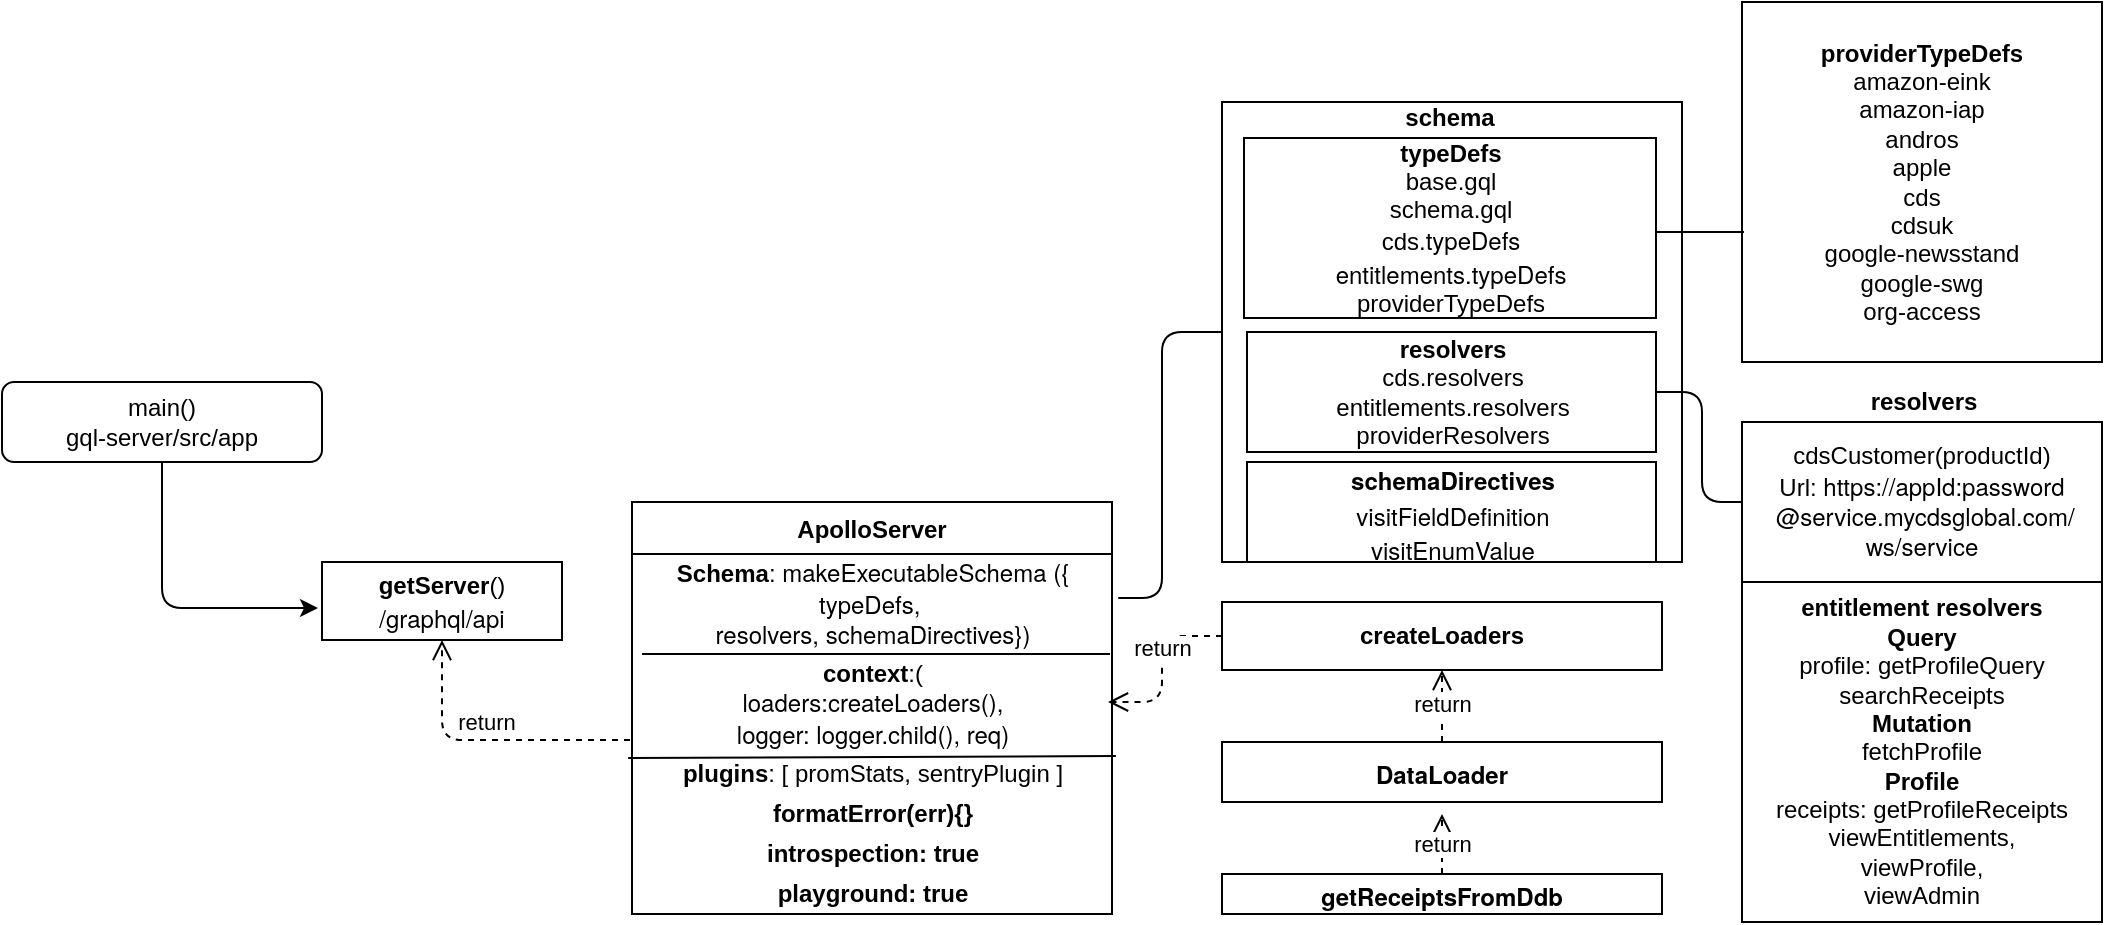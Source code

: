 <mxfile version="14.7.2" type="github">
  <diagram id="E7zNrIpVS-DUp3PcLUwh" name="Page-1">
    <mxGraphModel dx="890" dy="1691" grid="1" gridSize="10" guides="1" tooltips="1" connect="1" arrows="1" fold="1" page="1" pageScale="1" pageWidth="827" pageHeight="1169" math="0" shadow="0">
      <root>
        <mxCell id="0" />
        <mxCell id="1" parent="0" />
        <mxCell id="ZkSIE9dKAlqiwu79T06Q-46" value="" style="whiteSpace=wrap;html=1;aspect=fixed;" vertex="1" parent="1">
          <mxGeometry x="690" y="40" width="230" height="230" as="geometry" />
        </mxCell>
        <mxCell id="q5Ta2H6tURCDdhZDXxhP-8" value="main()&lt;br&gt;gql-server/src/app" style="rounded=1;whiteSpace=wrap;html=1;" parent="1" vertex="1">
          <mxGeometry x="80" y="180" width="160" height="40" as="geometry" />
        </mxCell>
        <mxCell id="q5Ta2H6tURCDdhZDXxhP-10" value="&lt;b&gt;getServer&lt;/b&gt;()&lt;br&gt;&lt;p class=&quot;p1&quot; style=&quot;margin: 0px ; font-stretch: normal ; line-height: normal ; font-family: &amp;#34;helvetica neue&amp;#34;&quot;&gt;/graphql/api&lt;/p&gt;" style="rounded=0;whiteSpace=wrap;html=1;" parent="1" vertex="1">
          <mxGeometry x="240" y="270" width="120" height="39" as="geometry" />
        </mxCell>
        <mxCell id="q5Ta2H6tURCDdhZDXxhP-11" value="" style="endArrow=classic;html=1;exitX=0.5;exitY=1;exitDx=0;exitDy=0;" parent="1" source="q5Ta2H6tURCDdhZDXxhP-8" edge="1">
          <mxGeometry width="50" height="50" relative="1" as="geometry">
            <mxPoint x="160" y="231" as="sourcePoint" />
            <mxPoint x="238" y="293" as="targetPoint" />
            <Array as="points">
              <mxPoint x="160" y="293" />
            </Array>
          </mxGeometry>
        </mxCell>
        <mxCell id="q5Ta2H6tURCDdhZDXxhP-19" value="return" style="html=1;verticalAlign=bottom;endArrow=open;dashed=1;endSize=8;" parent="1" edge="1">
          <mxGeometry relative="1" as="geometry">
            <mxPoint x="394" y="359" as="sourcePoint" />
            <mxPoint x="300" y="309" as="targetPoint" />
            <Array as="points">
              <mxPoint x="300" y="359" />
            </Array>
          </mxGeometry>
        </mxCell>
        <mxCell id="q5Ta2H6tURCDdhZDXxhP-29" value="ApolloServer" style="swimlane;fontStyle=1;align=center;verticalAlign=top;childLayout=stackLayout;horizontal=1;startSize=26;horizontalStack=0;resizeParent=1;resizeParentMax=0;resizeLast=0;collapsible=1;marginBottom=0;" parent="1" vertex="1">
          <mxGeometry x="395" y="240" width="240" height="206" as="geometry">
            <mxRectangle x="400" y="320" width="110" height="26" as="alternateBounds" />
          </mxGeometry>
        </mxCell>
        <mxCell id="q5Ta2H6tURCDdhZDXxhP-34" value="&lt;b&gt;Schema&lt;/b&gt;:&amp;nbsp;&lt;span style=&quot;font-family: &amp;#34;helvetica neue&amp;#34;&quot;&gt;makeExecutableSchema ({&lt;br&gt;&lt;/span&gt;&lt;span style=&quot;font-family: &amp;#34;helvetica neue&amp;#34;&quot;&gt;typeDefs,&amp;nbsp;&lt;br&gt;&lt;/span&gt;&lt;span style=&quot;font-family: &amp;#34;helvetica neue&amp;#34;&quot;&gt;resolvers,&lt;/span&gt;&lt;span style=&quot;font-family: &amp;#34;helvetica neue&amp;#34;&quot;&gt;&amp;nbsp;schemaDirectives&lt;/span&gt;&lt;span style=&quot;font-family: &amp;#34;helvetica neue&amp;#34;&quot;&gt;}&lt;/span&gt;&lt;span style=&quot;font-family: &amp;#34;helvetica neue&amp;#34;&quot;&gt;)&lt;/span&gt;" style="text;html=1;align=center;verticalAlign=middle;resizable=0;points=[];autosize=1;strokeColor=none;" parent="q5Ta2H6tURCDdhZDXxhP-29" vertex="1">
          <mxGeometry y="26" width="240" height="50" as="geometry" />
        </mxCell>
        <mxCell id="ZkSIE9dKAlqiwu79T06Q-50" value="" style="endArrow=none;html=1;entryX=0.996;entryY=0;entryDx=0;entryDy=0;entryPerimeter=0;exitX=0.021;exitY=0;exitDx=0;exitDy=0;exitPerimeter=0;" edge="1" parent="q5Ta2H6tURCDdhZDXxhP-29" source="ZkSIE9dKAlqiwu79T06Q-31" target="ZkSIE9dKAlqiwu79T06Q-31">
          <mxGeometry width="50" height="50" relative="1" as="geometry">
            <mxPoint x="-5" y="110" as="sourcePoint" />
            <mxPoint x="45" y="60" as="targetPoint" />
          </mxGeometry>
        </mxCell>
        <mxCell id="ZkSIE9dKAlqiwu79T06Q-31" value="&lt;b&gt;context&lt;/b&gt;:(&lt;br&gt;&lt;font face=&quot;helvetica neue&quot;&gt;loaders:createLoaders(), &lt;br&gt;logger: logger.child(), req)&lt;/font&gt;" style="text;html=1;align=center;verticalAlign=middle;resizable=0;points=[];autosize=1;strokeColor=none;" vertex="1" parent="q5Ta2H6tURCDdhZDXxhP-29">
          <mxGeometry y="76" width="240" height="50" as="geometry" />
        </mxCell>
        <mxCell id="ZkSIE9dKAlqiwu79T06Q-51" value="" style="endArrow=none;html=1;entryX=1.008;entryY=-0.25;entryDx=0;entryDy=0;entryPerimeter=0;exitX=-0.008;exitY=-0.2;exitDx=0;exitDy=0;exitPerimeter=0;" edge="1" parent="q5Ta2H6tURCDdhZDXxhP-29">
          <mxGeometry width="50" height="50" relative="1" as="geometry">
            <mxPoint x="-1.92" y="128" as="sourcePoint" />
            <mxPoint x="241.92" y="127" as="targetPoint" />
          </mxGeometry>
        </mxCell>
        <mxCell id="ZkSIE9dKAlqiwu79T06Q-41" value="&lt;b&gt;plugins&lt;/b&gt;: [ promStats, sentryPlugin ]" style="text;html=1;align=center;verticalAlign=middle;resizable=0;points=[];autosize=1;strokeColor=none;" vertex="1" parent="q5Ta2H6tURCDdhZDXxhP-29">
          <mxGeometry y="126" width="240" height="20" as="geometry" />
        </mxCell>
        <mxCell id="ZkSIE9dKAlqiwu79T06Q-42" value="&lt;b&gt;formatError(err){}&lt;/b&gt;" style="text;html=1;align=center;verticalAlign=middle;resizable=0;points=[];autosize=1;strokeColor=none;" vertex="1" parent="q5Ta2H6tURCDdhZDXxhP-29">
          <mxGeometry y="146" width="240" height="20" as="geometry" />
        </mxCell>
        <mxCell id="ZkSIE9dKAlqiwu79T06Q-43" value="&lt;b&gt;introspection: true&lt;/b&gt;" style="text;html=1;align=center;verticalAlign=middle;resizable=0;points=[];autosize=1;strokeColor=none;" vertex="1" parent="q5Ta2H6tURCDdhZDXxhP-29">
          <mxGeometry y="166" width="240" height="20" as="geometry" />
        </mxCell>
        <mxCell id="ZkSIE9dKAlqiwu79T06Q-44" value="&lt;b&gt;playground: true&lt;/b&gt;" style="text;html=1;align=center;verticalAlign=middle;resizable=0;points=[];autosize=1;strokeColor=none;" vertex="1" parent="q5Ta2H6tURCDdhZDXxhP-29">
          <mxGeometry y="186" width="240" height="20" as="geometry" />
        </mxCell>
        <mxCell id="q5Ta2H6tURCDdhZDXxhP-37" value="&lt;b&gt;typeDefs&lt;/b&gt;&lt;br&gt;base.gql&lt;br&gt;schema.gql&lt;br&gt;cds.&lt;span style=&quot;font-family: &amp;#34;helvetica neue&amp;#34;&quot;&gt;typeDefs&lt;br&gt;&lt;/span&gt;&lt;p class=&quot;p1&quot; style=&quot;margin: 0px ; font-stretch: normal ; line-height: normal ; font-family: &amp;#34;helvetica neue&amp;#34;&quot;&gt;entitlements.&lt;span&gt;typeDefs&lt;/span&gt;&lt;/p&gt;providerTypeDefs" style="html=1;" parent="1" vertex="1">
          <mxGeometry x="701" y="58" width="206" height="90" as="geometry" />
        </mxCell>
        <mxCell id="ZkSIE9dKAlqiwu79T06Q-3" value="&lt;b&gt;providerTypeDefs&lt;/b&gt;&lt;br&gt;amazon-eink&lt;br&gt;amazon-iap&lt;br&gt;andros&lt;br&gt;apple&lt;br&gt;cds&lt;br&gt;cdsuk&lt;br&gt;google-newsstand&lt;br&gt;google-swg&lt;br&gt;org-access" style="whiteSpace=wrap;html=1;aspect=fixed;" vertex="1" parent="1">
          <mxGeometry x="950" y="-10" width="180" height="180" as="geometry" />
        </mxCell>
        <mxCell id="ZkSIE9dKAlqiwu79T06Q-11" value="&lt;b&gt;resolvers&lt;/b&gt;&lt;br&gt;cds.resolvers&lt;br&gt;entitlements.resolvers&lt;br&gt;providerResolvers" style="rounded=0;whiteSpace=wrap;html=1;" vertex="1" parent="1">
          <mxGeometry x="702.5" y="155" width="204.5" height="60" as="geometry" />
        </mxCell>
        <mxCell id="ZkSIE9dKAlqiwu79T06Q-15" value="cdsCustomer(productId)&lt;br&gt;Url:&amp;nbsp;&lt;span style=&quot;font-family: &amp;#34;helvetica neue&amp;#34;&quot;&gt;https://appId:password&lt;br&gt;&amp;nbsp;@service.mycdsglobal.com/&lt;br&gt;ws/service&lt;/span&gt;" style="rounded=0;whiteSpace=wrap;html=1;" vertex="1" parent="1">
          <mxGeometry x="950" y="200" width="180" height="80" as="geometry" />
        </mxCell>
        <mxCell id="ZkSIE9dKAlqiwu79T06Q-18" value="&lt;b&gt;entitlement resolvers&lt;br&gt;Query&lt;/b&gt;&lt;br&gt;profile: getProfileQuery&lt;br&gt;searchReceipts&lt;br&gt;&lt;b&gt;Mutation&lt;/b&gt;&lt;br&gt;fetchProfile&lt;br&gt;&lt;b&gt;Profile&lt;/b&gt;&lt;br&gt;receipts: getProfileReceipts&lt;br&gt;viewEntitlements,&lt;br&gt;viewProfile,&lt;br&gt;viewAdmin" style="rounded=0;whiteSpace=wrap;html=1;" vertex="1" parent="1">
          <mxGeometry x="950" y="280" width="180" height="170" as="geometry" />
        </mxCell>
        <mxCell id="ZkSIE9dKAlqiwu79T06Q-24" value="&lt;p class=&quot;p1&quot; style=&quot;margin: 0px ; font-stretch: normal ; line-height: normal ; font-family: &amp;#34;helvetica neue&amp;#34;&quot;&gt;&lt;b&gt;schemaDirectives&lt;/b&gt;&lt;br&gt;visitFieldDefinition&lt;br&gt;&lt;/p&gt;&lt;p class=&quot;p1&quot; style=&quot;margin: 0px ; font-stretch: normal ; line-height: normal ; font-family: &amp;#34;helvetica neue&amp;#34;&quot;&gt;visitEnumValue&lt;/p&gt;" style="rounded=0;whiteSpace=wrap;html=1;" vertex="1" parent="1">
          <mxGeometry x="702.5" y="220" width="204.5" height="50" as="geometry" />
        </mxCell>
        <mxCell id="ZkSIE9dKAlqiwu79T06Q-48" value="" style="endArrow=none;html=1;exitX=1;exitY=0.5;exitDx=0;exitDy=0;" edge="1" parent="1">
          <mxGeometry width="50" height="50" relative="1" as="geometry">
            <mxPoint x="907" y="105" as="sourcePoint" />
            <mxPoint x="951" y="105" as="targetPoint" />
          </mxGeometry>
        </mxCell>
        <mxCell id="ZkSIE9dKAlqiwu79T06Q-49" value="&lt;b&gt;schema&lt;/b&gt;" style="text;html=1;strokeColor=none;fillColor=none;align=center;verticalAlign=middle;whiteSpace=wrap;rounded=0;" vertex="1" parent="1">
          <mxGeometry x="784" y="38" width="40" height="20" as="geometry" />
        </mxCell>
        <mxCell id="ZkSIE9dKAlqiwu79T06Q-52" value="" style="endArrow=none;html=1;entryX=0;entryY=0.5;entryDx=0;entryDy=0;exitX=1.013;exitY=0.44;exitDx=0;exitDy=0;exitPerimeter=0;" edge="1" parent="1" source="q5Ta2H6tURCDdhZDXxhP-34" target="ZkSIE9dKAlqiwu79T06Q-46">
          <mxGeometry width="50" height="50" relative="1" as="geometry">
            <mxPoint x="640" y="310" as="sourcePoint" />
            <mxPoint x="690" y="260" as="targetPoint" />
            <Array as="points">
              <mxPoint x="660" y="288" />
              <mxPoint x="660" y="155" />
            </Array>
          </mxGeometry>
        </mxCell>
        <mxCell id="ZkSIE9dKAlqiwu79T06Q-53" value="&lt;b&gt;resolvers&lt;/b&gt;" style="text;html=1;strokeColor=none;fillColor=none;align=center;verticalAlign=middle;whiteSpace=wrap;rounded=0;" vertex="1" parent="1">
          <mxGeometry x="1021" y="180" width="40" height="20" as="geometry" />
        </mxCell>
        <mxCell id="ZkSIE9dKAlqiwu79T06Q-55" value="" style="endArrow=none;html=1;entryX=0;entryY=0.5;entryDx=0;entryDy=0;exitX=1;exitY=0.5;exitDx=0;exitDy=0;" edge="1" parent="1" source="ZkSIE9dKAlqiwu79T06Q-11" target="ZkSIE9dKAlqiwu79T06Q-15">
          <mxGeometry width="50" height="50" relative="1" as="geometry">
            <mxPoint x="906" y="209" as="sourcePoint" />
            <mxPoint x="956" y="159" as="targetPoint" />
            <Array as="points">
              <mxPoint x="930" y="185" />
              <mxPoint x="930" y="240" />
            </Array>
          </mxGeometry>
        </mxCell>
        <mxCell id="ZkSIE9dKAlqiwu79T06Q-58" value="&lt;b&gt;createLoaders&lt;/b&gt;" style="rounded=0;whiteSpace=wrap;html=1;" vertex="1" parent="1">
          <mxGeometry x="690" y="290" width="220" height="34" as="geometry" />
        </mxCell>
        <mxCell id="ZkSIE9dKAlqiwu79T06Q-59" value="return" style="html=1;verticalAlign=bottom;endArrow=open;dashed=1;endSize=8;exitX=0;exitY=0.5;exitDx=0;exitDy=0;" edge="1" parent="1" source="ZkSIE9dKAlqiwu79T06Q-58">
          <mxGeometry relative="1" as="geometry">
            <mxPoint x="713" y="340" as="sourcePoint" />
            <mxPoint x="633" y="340" as="targetPoint" />
            <Array as="points">
              <mxPoint x="660" y="307" />
              <mxPoint x="660" y="340" />
            </Array>
          </mxGeometry>
        </mxCell>
        <mxCell id="ZkSIE9dKAlqiwu79T06Q-61" value="&lt;p class=&quot;p1&quot; style=&quot;margin: 0px ; font-stretch: normal ; line-height: normal ; font-family: &amp;#34;helvetica neue&amp;#34;&quot;&gt;&lt;span class=&quot;s1&quot;&gt;&lt;b&gt;DataLoader&lt;/b&gt;&lt;/span&gt;&lt;/p&gt;" style="rounded=0;whiteSpace=wrap;html=1;" vertex="1" parent="1">
          <mxGeometry x="690" y="360" width="220" height="30" as="geometry" />
        </mxCell>
        <mxCell id="ZkSIE9dKAlqiwu79T06Q-67" value="&lt;p class=&quot;p1&quot; style=&quot;margin: 0px ; font-stretch: normal ; line-height: normal ; font-family: &amp;#34;helvetica neue&amp;#34;&quot;&gt;&lt;b&gt;getReceiptsFromDdb&lt;/b&gt;&lt;/p&gt;" style="rounded=0;whiteSpace=wrap;html=1;" vertex="1" parent="1">
          <mxGeometry x="690" y="426" width="220" height="20" as="geometry" />
        </mxCell>
        <mxCell id="ZkSIE9dKAlqiwu79T06Q-72" value="return" style="html=1;verticalAlign=bottom;endArrow=open;dashed=1;endSize=8;entryX=0.5;entryY=1;entryDx=0;entryDy=0;exitX=0.5;exitY=0;exitDx=0;exitDy=0;" edge="1" parent="1" source="ZkSIE9dKAlqiwu79T06Q-61" target="ZkSIE9dKAlqiwu79T06Q-58">
          <mxGeometry x="-0.444" relative="1" as="geometry">
            <mxPoint x="840" y="340" as="sourcePoint" />
            <mxPoint x="760" y="340" as="targetPoint" />
            <mxPoint as="offset" />
          </mxGeometry>
        </mxCell>
        <mxCell id="ZkSIE9dKAlqiwu79T06Q-80" value="return" style="html=1;verticalAlign=bottom;endArrow=open;dashed=1;endSize=8;entryX=0.5;entryY=1;entryDx=0;entryDy=0;" edge="1" parent="1">
          <mxGeometry x="-0.6" relative="1" as="geometry">
            <mxPoint x="800" y="426" as="sourcePoint" />
            <mxPoint x="800" y="396" as="targetPoint" />
            <mxPoint as="offset" />
          </mxGeometry>
        </mxCell>
      </root>
    </mxGraphModel>
  </diagram>
</mxfile>

